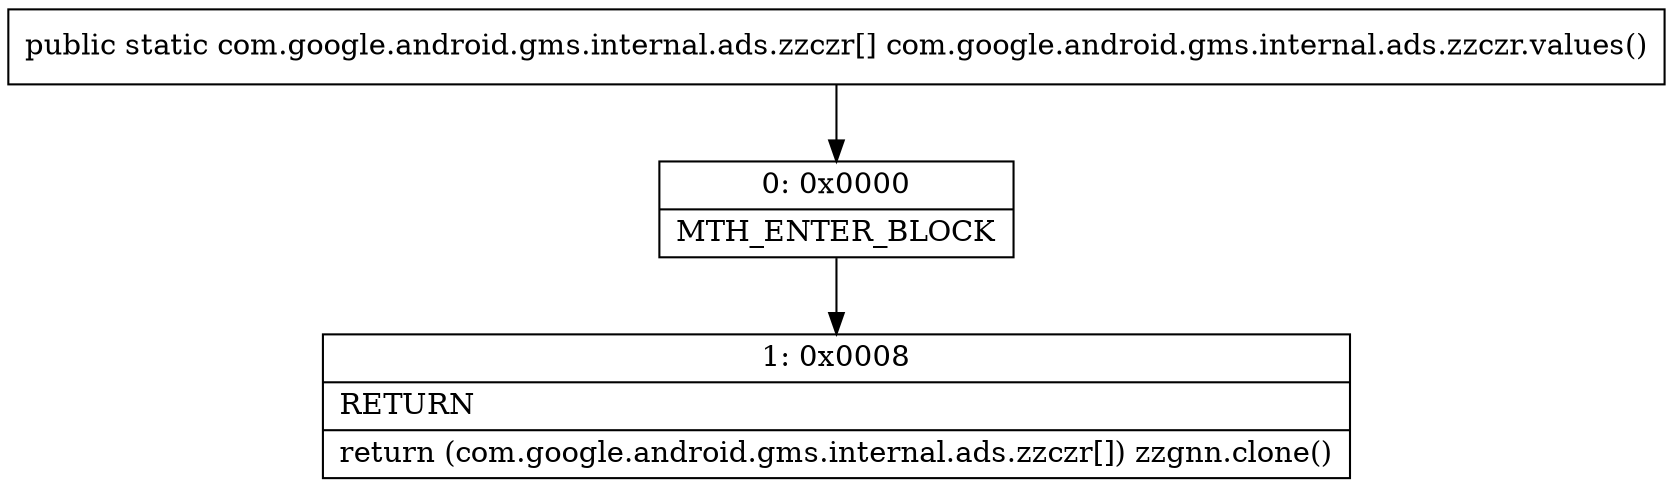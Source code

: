 digraph "CFG forcom.google.android.gms.internal.ads.zzczr.values()[Lcom\/google\/android\/gms\/internal\/ads\/zzczr;" {
Node_0 [shape=record,label="{0\:\ 0x0000|MTH_ENTER_BLOCK\l}"];
Node_1 [shape=record,label="{1\:\ 0x0008|RETURN\l|return (com.google.android.gms.internal.ads.zzczr[]) zzgnn.clone()\l}"];
MethodNode[shape=record,label="{public static com.google.android.gms.internal.ads.zzczr[] com.google.android.gms.internal.ads.zzczr.values() }"];
MethodNode -> Node_0;
Node_0 -> Node_1;
}

